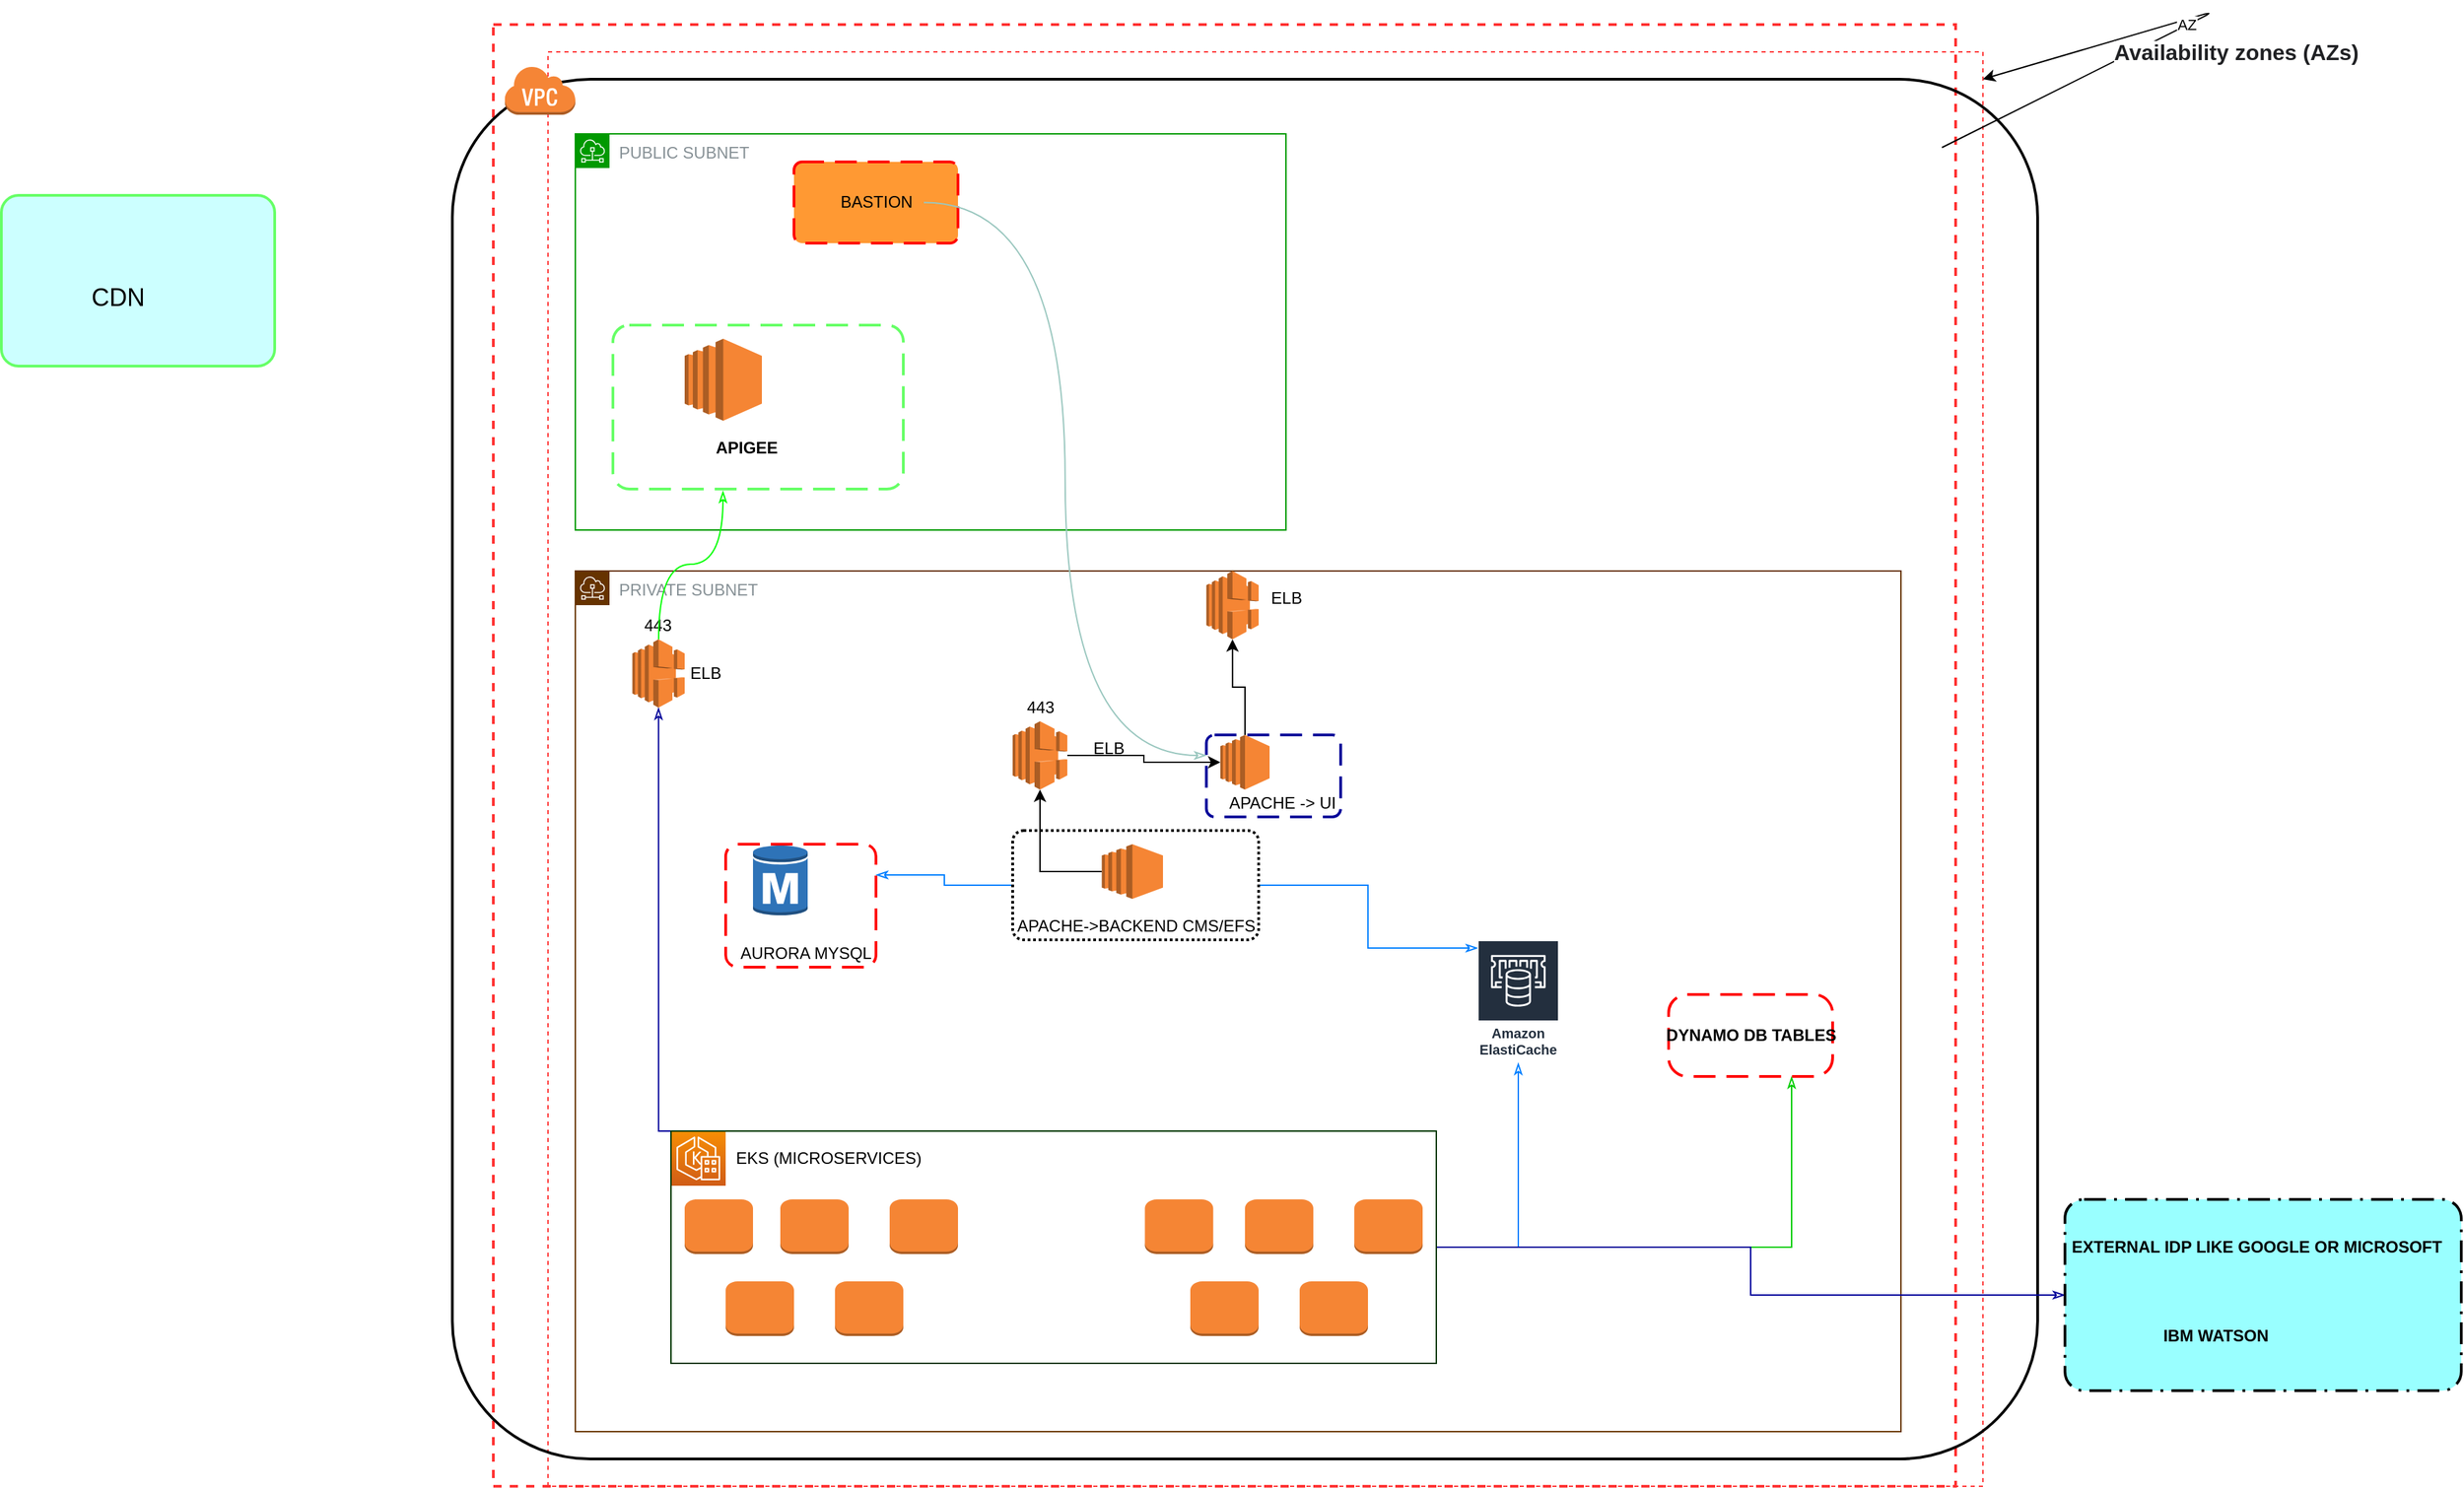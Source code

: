 <mxfile version="14.9.0" type="device"><diagram id="c1bq3-FrETQiw0V_MYTP" name="Page-1"><mxGraphModel dx="3084" dy="2183" grid="1" gridSize="10" guides="1" tooltips="1" connect="1" arrows="1" fold="1" page="1" pageScale="1" pageWidth="850" pageHeight="1100" math="0" shadow="0"><root><mxCell id="0"/><mxCell id="1" parent="0"/><mxCell id="KXNu1VZUQ8W4YWUyezhq-1" value="" style="whiteSpace=wrap;html=1;aspect=fixed;dashed=1;gradientColor=#ffffff;fillColor=none;strokeColor=#FF3333;" vertex="1" parent="1"><mxGeometry x="280" y="10" width="1050" height="1050" as="geometry"/></mxCell><mxCell id="KXNu1VZUQ8W4YWUyezhq-2" value="" style="whiteSpace=wrap;html=1;aspect=fixed;dashed=1;strokeColor=#FF3333;fillColor=none;gradientColor=#ffffff;strokeWidth=2;" vertex="1" parent="1"><mxGeometry x="240" y="-10" width="1070" height="1070" as="geometry"/></mxCell><mxCell id="KXNu1VZUQ8W4YWUyezhq-3" value="AZ" style="endArrow=classic;html=1;entryX=1;entryY=0.019;entryDx=0;entryDy=0;entryPerimeter=0;" edge="1" parent="1" target="KXNu1VZUQ8W4YWUyezhq-1"><mxGeometry width="50" height="50" relative="1" as="geometry"><mxPoint x="1300" y="80" as="sourcePoint"/><mxPoint x="1350" y="30" as="targetPoint"/><Array as="points"><mxPoint x="1500" y="-20"/></Array></mxGeometry></mxCell><mxCell id="KXNu1VZUQ8W4YWUyezhq-4" value="&lt;span style=&quot;color: rgb(32 , 33 , 36) ; font-family: &amp;#34;arial&amp;#34; , sans-serif ; font-size: 16px ; text-align: left ; background-color: rgb(255 , 255 , 255)&quot;&gt;&lt;b&gt;Availability zones (AZs)&lt;/b&gt;&lt;/span&gt;" style="text;html=1;align=center;verticalAlign=middle;resizable=0;points=[];autosize=1;strokeColor=none;" vertex="1" parent="1"><mxGeometry x="1420" width="190" height="20" as="geometry"/></mxCell><mxCell id="KXNu1VZUQ8W4YWUyezhq-5" value="" style="rounded=1;arcSize=10;dashed=0;fillColor=none;gradientColor=none;strokeWidth=2;" vertex="1" parent="1"><mxGeometry x="210" y="30" width="1160" height="1010" as="geometry"/></mxCell><mxCell id="KXNu1VZUQ8W4YWUyezhq-6" value="" style="dashed=0;html=1;shape=mxgraph.aws3.virtual_private_cloud;fillColor=#F58536;gradientColor=none;dashed=0;strokeColor=#FF3333;strokeWidth=1;" vertex="1" parent="1"><mxGeometry x="248" y="20" width="52" height="36" as="geometry"/></mxCell><mxCell id="KXNu1VZUQ8W4YWUyezhq-9" value="PUBLIC SUBNET" style="outlineConnect=0;gradientColor=none;html=1;whiteSpace=wrap;fontSize=12;fontStyle=0;shape=mxgraph.aws4.group;grIcon=mxgraph.aws4.group_subnet;fillColor=none;verticalAlign=top;align=left;spacingLeft=30;fontColor=#879196;dashed=0;strokeColor=#009900;" vertex="1" parent="1"><mxGeometry x="300" y="70" width="520" height="290" as="geometry"/></mxCell><mxCell id="KXNu1VZUQ8W4YWUyezhq-10" value="PRIVATE SUBNET" style="outlineConnect=0;gradientColor=none;html=1;whiteSpace=wrap;fontSize=12;fontStyle=0;shape=mxgraph.aws4.group;grIcon=mxgraph.aws4.group_subnet;fillColor=none;verticalAlign=top;align=left;spacingLeft=30;fontColor=#879196;dashed=0;strokeColor=#663300;" vertex="1" parent="1"><mxGeometry x="300" y="390" width="970" height="630" as="geometry"/></mxCell><mxCell id="KXNu1VZUQ8W4YWUyezhq-12" value="" style="outlineConnect=0;dashed=0;verticalLabelPosition=bottom;verticalAlign=top;align=center;html=1;shape=mxgraph.aws3.elastic_load_balancing;fillColor=#F58534;gradientColor=none;strokeColor=#663300;strokeWidth=2;" vertex="1" parent="1"><mxGeometry x="761.75" y="390" width="38.25" height="50" as="geometry"/></mxCell><mxCell id="KXNu1VZUQ8W4YWUyezhq-13" value="ELB" style="text;html=1;align=center;verticalAlign=middle;resizable=0;points=[];autosize=1;strokeColor=none;" vertex="1" parent="1"><mxGeometry x="800" y="400" width="40" height="20" as="geometry"/></mxCell><mxCell id="KXNu1VZUQ8W4YWUyezhq-24" style="edgeStyle=orthogonalEdgeStyle;rounded=0;orthogonalLoop=1;jettySize=auto;html=1;entryX=0.5;entryY=1;entryDx=0;entryDy=0;entryPerimeter=0;" edge="1" parent="1" source="KXNu1VZUQ8W4YWUyezhq-14" target="KXNu1VZUQ8W4YWUyezhq-12"><mxGeometry relative="1" as="geometry"/></mxCell><mxCell id="KXNu1VZUQ8W4YWUyezhq-14" value="" style="outlineConnect=0;dashed=0;verticalLabelPosition=bottom;verticalAlign=top;align=center;html=1;shape=mxgraph.aws3.ec2;fillColor=#F58534;gradientColor=none;strokeColor=#663300;strokeWidth=2;" vertex="1" parent="1"><mxGeometry x="772" y="510" width="36" height="40" as="geometry"/></mxCell><mxCell id="KXNu1VZUQ8W4YWUyezhq-15" value="APACHE -&amp;gt; UI" style="text;html=1;align=center;verticalAlign=middle;resizable=0;points=[];autosize=1;strokeColor=none;" vertex="1" parent="1"><mxGeometry x="772" y="550" width="90" height="20" as="geometry"/></mxCell><mxCell id="KXNu1VZUQ8W4YWUyezhq-17" value="" style="edgeStyle=orthogonalEdgeStyle;rounded=0;orthogonalLoop=1;jettySize=auto;html=1;" edge="1" parent="1" source="KXNu1VZUQ8W4YWUyezhq-16" target="KXNu1VZUQ8W4YWUyezhq-14"><mxGeometry relative="1" as="geometry"/></mxCell><mxCell id="KXNu1VZUQ8W4YWUyezhq-16" value="" style="outlineConnect=0;dashed=0;verticalLabelPosition=bottom;verticalAlign=top;align=center;html=1;shape=mxgraph.aws3.elastic_load_balancing;fillColor=#F58534;gradientColor=none;strokeColor=#663300;strokeWidth=2;" vertex="1" parent="1"><mxGeometry x="620" y="500" width="40" height="50" as="geometry"/></mxCell><mxCell id="KXNu1VZUQ8W4YWUyezhq-18" value="ELB" style="text;html=1;align=center;verticalAlign=middle;resizable=0;points=[];autosize=1;strokeColor=none;" vertex="1" parent="1"><mxGeometry x="670" y="510" width="40" height="20" as="geometry"/></mxCell><mxCell id="KXNu1VZUQ8W4YWUyezhq-23" style="edgeStyle=orthogonalEdgeStyle;rounded=0;orthogonalLoop=1;jettySize=auto;html=1;entryX=0.5;entryY=1;entryDx=0;entryDy=0;entryPerimeter=0;" edge="1" parent="1" source="KXNu1VZUQ8W4YWUyezhq-19" target="KXNu1VZUQ8W4YWUyezhq-16"><mxGeometry relative="1" as="geometry"/></mxCell><mxCell id="KXNu1VZUQ8W4YWUyezhq-19" value="" style="outlineConnect=0;dashed=0;verticalLabelPosition=bottom;verticalAlign=top;align=center;html=1;shape=mxgraph.aws3.ec2;fillColor=#F58534;gradientColor=none;strokeColor=#663300;strokeWidth=2;" vertex="1" parent="1"><mxGeometry x="685.25" y="590" width="44.75" height="40" as="geometry"/></mxCell><mxCell id="KXNu1VZUQ8W4YWUyezhq-20" value="APACHE-&amp;gt;BACKEND CMS/EFS" style="text;html=1;align=center;verticalAlign=middle;resizable=0;points=[];autosize=1;strokeColor=none;" vertex="1" parent="1"><mxGeometry x="615" y="640" width="190" height="20" as="geometry"/></mxCell><mxCell id="KXNu1VZUQ8W4YWUyezhq-21" value="443" style="text;html=1;align=center;verticalAlign=middle;resizable=0;points=[];autosize=1;strokeColor=none;" vertex="1" parent="1"><mxGeometry x="620" y="480" width="40" height="20" as="geometry"/></mxCell><mxCell id="KXNu1VZUQ8W4YWUyezhq-25" value="443" style="text;html=1;align=center;verticalAlign=middle;resizable=0;points=[];autosize=1;strokeColor=none;" vertex="1" parent="1"><mxGeometry x="340" y="420" width="40" height="20" as="geometry"/></mxCell><mxCell id="KXNu1VZUQ8W4YWUyezhq-26" value="" style="outlineConnect=0;dashed=0;verticalLabelPosition=bottom;verticalAlign=top;align=center;html=1;shape=mxgraph.aws3.rds_db_instance;fillColor=#2E73B8;gradientColor=none;strokeColor=#663300;strokeWidth=2;" vertex="1" parent="1"><mxGeometry x="430" y="590" width="40" height="53" as="geometry"/></mxCell><mxCell id="KXNu1VZUQ8W4YWUyezhq-31" style="edgeStyle=orthogonalEdgeStyle;rounded=0;orthogonalLoop=1;jettySize=auto;html=1;entryX=1;entryY=0.25;entryDx=0;entryDy=0;endArrow=classicThin;endFill=0;strokeColor=#007FFF;" edge="1" parent="1" source="KXNu1VZUQ8W4YWUyezhq-27" target="KXNu1VZUQ8W4YWUyezhq-30"><mxGeometry relative="1" as="geometry"/></mxCell><mxCell id="KXNu1VZUQ8W4YWUyezhq-33" style="edgeStyle=orthogonalEdgeStyle;rounded=0;orthogonalLoop=1;jettySize=auto;html=1;entryX=0.008;entryY=0.067;entryDx=0;entryDy=0;entryPerimeter=0;endArrow=classicThin;endFill=0;strokeColor=#007FFF;" edge="1" parent="1" source="KXNu1VZUQ8W4YWUyezhq-27" target="KXNu1VZUQ8W4YWUyezhq-32"><mxGeometry relative="1" as="geometry"/></mxCell><mxCell id="KXNu1VZUQ8W4YWUyezhq-27" value="" style="rounded=1;arcSize=10;dashed=1;fillColor=none;gradientColor=none;dashPattern=1 1;strokeWidth=2;" vertex="1" parent="1"><mxGeometry x="620" y="580" width="180" height="80" as="geometry"/></mxCell><mxCell id="KXNu1VZUQ8W4YWUyezhq-28" value="" style="rounded=1;arcSize=10;dashed=1;fillColor=none;gradientColor=none;dashPattern=8 4;strokeWidth=2;strokeColor=#000099;" vertex="1" parent="1"><mxGeometry x="761.75" y="510" width="98.25" height="60" as="geometry"/></mxCell><mxCell id="KXNu1VZUQ8W4YWUyezhq-29" value="AURORA MYSQL&amp;nbsp;" style="text;html=1;align=center;verticalAlign=middle;resizable=0;points=[];autosize=1;strokeColor=none;" vertex="1" parent="1"><mxGeometry x="415" y="660" width="110" height="20" as="geometry"/></mxCell><mxCell id="KXNu1VZUQ8W4YWUyezhq-30" value="" style="rounded=1;arcSize=10;dashed=1;strokeColor=#ff0000;fillColor=none;gradientColor=none;dashPattern=8 4;strokeWidth=2;" vertex="1" parent="1"><mxGeometry x="410" y="590" width="110" height="90" as="geometry"/></mxCell><mxCell id="KXNu1VZUQ8W4YWUyezhq-32" value="Amazon ElastiCache" style="outlineConnect=0;fontColor=#232F3E;gradientColor=none;strokeColor=#ffffff;fillColor=#232F3E;dashed=0;verticalLabelPosition=middle;verticalAlign=bottom;align=center;html=1;whiteSpace=wrap;fontSize=10;fontStyle=1;spacing=3;shape=mxgraph.aws4.productIcon;prIcon=mxgraph.aws4.elasticache;" vertex="1" parent="1"><mxGeometry x="960" y="660" width="60" height="90" as="geometry"/></mxCell><mxCell id="KXNu1VZUQ8W4YWUyezhq-34" value="" style="points=[[0,0,0],[0.25,0,0],[0.5,0,0],[0.75,0,0],[1,0,0],[0,1,0],[0.25,1,0],[0.5,1,0],[0.75,1,0],[1,1,0],[0,0.25,0],[0,0.5,0],[0,0.75,0],[1,0.25,0],[1,0.5,0],[1,0.75,0]];outlineConnect=0;fontColor=#232F3E;gradientColor=#F78E04;gradientDirection=north;fillColor=#D05C17;strokeColor=#ffffff;dashed=0;verticalLabelPosition=bottom;verticalAlign=top;align=center;html=1;fontSize=12;fontStyle=0;aspect=fixed;shape=mxgraph.aws4.resourceIcon;resIcon=mxgraph.aws4.eks_anywhere;" vertex="1" parent="1"><mxGeometry x="370" y="800" width="40" height="40" as="geometry"/></mxCell><mxCell id="KXNu1VZUQ8W4YWUyezhq-48" style="edgeStyle=orthogonalEdgeStyle;rounded=0;orthogonalLoop=1;jettySize=auto;html=1;endArrow=classicThin;endFill=0;strokeColor=#007FFF;" edge="1" parent="1" source="KXNu1VZUQ8W4YWUyezhq-36" target="KXNu1VZUQ8W4YWUyezhq-32"><mxGeometry relative="1" as="geometry"/></mxCell><mxCell id="KXNu1VZUQ8W4YWUyezhq-50" style="edgeStyle=orthogonalEdgeStyle;rounded=0;orthogonalLoop=1;jettySize=auto;html=1;entryX=0.5;entryY=1;entryDx=0;entryDy=0;entryPerimeter=0;endArrow=classicThin;endFill=0;fillColor=#60a917;strokeColor=#000099;" edge="1" parent="1" source="KXNu1VZUQ8W4YWUyezhq-36" target="KXNu1VZUQ8W4YWUyezhq-49"><mxGeometry relative="1" as="geometry"><Array as="points"><mxPoint x="361" y="800"/></Array></mxGeometry></mxCell><mxCell id="KXNu1VZUQ8W4YWUyezhq-59" style="edgeStyle=orthogonalEdgeStyle;rounded=0;orthogonalLoop=1;jettySize=auto;html=1;entryX=0.75;entryY=1;entryDx=0;entryDy=0;endArrow=classicThin;endFill=0;strokeColor=#00CC00;" edge="1" parent="1" source="KXNu1VZUQ8W4YWUyezhq-36" target="KXNu1VZUQ8W4YWUyezhq-57"><mxGeometry relative="1" as="geometry"/></mxCell><mxCell id="KXNu1VZUQ8W4YWUyezhq-63" style="edgeStyle=orthogonalEdgeStyle;rounded=0;orthogonalLoop=1;jettySize=auto;html=1;endArrow=classicThin;endFill=0;strokeColor=#000099;" edge="1" parent="1" source="KXNu1VZUQ8W4YWUyezhq-36" target="KXNu1VZUQ8W4YWUyezhq-60"><mxGeometry relative="1" as="geometry"/></mxCell><mxCell id="KXNu1VZUQ8W4YWUyezhq-36" value="" style="outlineConnect=0;gradientColor=none;html=1;whiteSpace=wrap;fontSize=12;fontStyle=0;fillColor=none;verticalAlign=top;align=center;fontColor=#858B94;spacingTop=3;strokeColor=#003300;" vertex="1" parent="1"><mxGeometry x="370" y="800" width="560" height="170" as="geometry"/></mxCell><mxCell id="KXNu1VZUQ8W4YWUyezhq-37" value="EKS (MICROSERVICES)" style="text;html=1;align=center;verticalAlign=middle;resizable=0;points=[];autosize=1;strokeColor=none;" vertex="1" parent="1"><mxGeometry x="410" y="810" width="150" height="20" as="geometry"/></mxCell><mxCell id="KXNu1VZUQ8W4YWUyezhq-38" value="" style="outlineConnect=0;dashed=0;verticalLabelPosition=bottom;verticalAlign=top;align=center;html=1;shape=mxgraph.aws3.instance;fillColor=#F58534;gradientColor=none;strokeColor=#003300;strokeWidth=2;" vertex="1" parent="1"><mxGeometry x="380" y="850" width="50" height="40" as="geometry"/></mxCell><mxCell id="KXNu1VZUQ8W4YWUyezhq-39" value="" style="outlineConnect=0;dashed=0;verticalLabelPosition=bottom;verticalAlign=top;align=center;html=1;shape=mxgraph.aws3.instance;fillColor=#F58534;gradientColor=none;strokeColor=#003300;strokeWidth=2;" vertex="1" parent="1"><mxGeometry x="450" y="850" width="50" height="40" as="geometry"/></mxCell><mxCell id="KXNu1VZUQ8W4YWUyezhq-40" value="" style="outlineConnect=0;dashed=0;verticalLabelPosition=bottom;verticalAlign=top;align=center;html=1;shape=mxgraph.aws3.instance;fillColor=#F58534;gradientColor=none;strokeColor=#003300;strokeWidth=2;" vertex="1" parent="1"><mxGeometry x="530" y="850" width="50" height="40" as="geometry"/></mxCell><mxCell id="KXNu1VZUQ8W4YWUyezhq-41" value="" style="outlineConnect=0;dashed=0;verticalLabelPosition=bottom;verticalAlign=top;align=center;html=1;shape=mxgraph.aws3.instance;fillColor=#F58534;gradientColor=none;strokeColor=#003300;strokeWidth=2;" vertex="1" parent="1"><mxGeometry x="410" y="910" width="50" height="40" as="geometry"/></mxCell><mxCell id="KXNu1VZUQ8W4YWUyezhq-42" value="" style="outlineConnect=0;dashed=0;verticalLabelPosition=bottom;verticalAlign=top;align=center;html=1;shape=mxgraph.aws3.instance;fillColor=#F58534;gradientColor=none;strokeColor=#003300;strokeWidth=2;" vertex="1" parent="1"><mxGeometry x="490" y="910" width="50" height="40" as="geometry"/></mxCell><mxCell id="KXNu1VZUQ8W4YWUyezhq-43" value="" style="outlineConnect=0;dashed=0;verticalLabelPosition=bottom;verticalAlign=top;align=center;html=1;shape=mxgraph.aws3.instance;fillColor=#F58534;gradientColor=none;strokeColor=#003300;strokeWidth=2;" vertex="1" parent="1"><mxGeometry x="716.75" y="850" width="50" height="40" as="geometry"/></mxCell><mxCell id="KXNu1VZUQ8W4YWUyezhq-44" value="" style="outlineConnect=0;dashed=0;verticalLabelPosition=bottom;verticalAlign=top;align=center;html=1;shape=mxgraph.aws3.instance;fillColor=#F58534;gradientColor=none;strokeColor=#003300;strokeWidth=2;" vertex="1" parent="1"><mxGeometry x="790" y="850" width="50" height="40" as="geometry"/></mxCell><mxCell id="KXNu1VZUQ8W4YWUyezhq-45" value="" style="outlineConnect=0;dashed=0;verticalLabelPosition=bottom;verticalAlign=top;align=center;html=1;shape=mxgraph.aws3.instance;fillColor=#F58534;gradientColor=none;strokeColor=#003300;strokeWidth=2;" vertex="1" parent="1"><mxGeometry x="870" y="850" width="50" height="40" as="geometry"/></mxCell><mxCell id="KXNu1VZUQ8W4YWUyezhq-46" value="" style="outlineConnect=0;dashed=0;verticalLabelPosition=bottom;verticalAlign=top;align=center;html=1;shape=mxgraph.aws3.instance;fillColor=#F58534;gradientColor=none;strokeColor=#003300;strokeWidth=2;" vertex="1" parent="1"><mxGeometry x="750" y="910" width="50" height="40" as="geometry"/></mxCell><mxCell id="KXNu1VZUQ8W4YWUyezhq-47" value="" style="outlineConnect=0;dashed=0;verticalLabelPosition=bottom;verticalAlign=top;align=center;html=1;shape=mxgraph.aws3.instance;fillColor=#F58534;gradientColor=none;strokeColor=#003300;strokeWidth=2;" vertex="1" parent="1"><mxGeometry x="830" y="910" width="50" height="40" as="geometry"/></mxCell><mxCell id="KXNu1VZUQ8W4YWUyezhq-70" style="edgeStyle=orthogonalEdgeStyle;curved=1;orthogonalLoop=1;jettySize=auto;html=1;entryX=0.379;entryY=1.011;entryDx=0;entryDy=0;entryPerimeter=0;endArrow=classicThin;endFill=0;strokeColor=#00FF00;" edge="1" parent="1" source="KXNu1VZUQ8W4YWUyezhq-49" target="KXNu1VZUQ8W4YWUyezhq-67"><mxGeometry relative="1" as="geometry"/></mxCell><mxCell id="KXNu1VZUQ8W4YWUyezhq-49" value="" style="outlineConnect=0;dashed=0;verticalLabelPosition=bottom;verticalAlign=top;align=center;html=1;shape=mxgraph.aws3.elastic_load_balancing;fillColor=#F58534;gradientColor=none;strokeColor=#663300;strokeWidth=2;" vertex="1" parent="1"><mxGeometry x="341.75" y="440" width="38.25" height="50" as="geometry"/></mxCell><mxCell id="KXNu1VZUQ8W4YWUyezhq-56" value="ELB" style="text;html=1;align=center;verticalAlign=middle;resizable=0;points=[];autosize=1;strokeColor=none;" vertex="1" parent="1"><mxGeometry x="375" y="455" width="40" height="20" as="geometry"/></mxCell><mxCell id="KXNu1VZUQ8W4YWUyezhq-57" value="" style="rounded=1;arcSize=23;dashed=1;strokeColor=#ff0000;fillColor=none;gradientColor=none;dashPattern=8 4;strokeWidth=2;" vertex="1" parent="1"><mxGeometry x="1100" y="700" width="120" height="60" as="geometry"/></mxCell><mxCell id="KXNu1VZUQ8W4YWUyezhq-58" value="&lt;b&gt;DYNAMO DB TABLES&lt;/b&gt;" style="text;html=1;align=center;verticalAlign=middle;resizable=0;points=[];autosize=1;strokeColor=none;" vertex="1" parent="1"><mxGeometry x="1090" y="720" width="140" height="20" as="geometry"/></mxCell><mxCell id="KXNu1VZUQ8W4YWUyezhq-60" value="" style="rounded=1;arcSize=10;dashed=1;gradientColor=none;dashPattern=8 3 1 3;strokeWidth=2;fillColor=#99FFFF;" vertex="1" parent="1"><mxGeometry x="1390" y="850" width="290" height="140" as="geometry"/></mxCell><mxCell id="KXNu1VZUQ8W4YWUyezhq-61" value="&lt;b&gt;EXTERNAL IDP LIKE GOOGLE OR MICROSOFT&lt;/b&gt;" style="text;html=1;align=center;verticalAlign=middle;resizable=0;points=[];autosize=1;strokeColor=none;" vertex="1" parent="1"><mxGeometry x="1385" y="875" width="290" height="20" as="geometry"/></mxCell><mxCell id="KXNu1VZUQ8W4YWUyezhq-62" value="&lt;b&gt;IBM WATSON&lt;/b&gt;" style="text;html=1;align=center;verticalAlign=middle;resizable=0;points=[];autosize=1;strokeColor=none;" vertex="1" parent="1"><mxGeometry x="1455" y="940" width="90" height="20" as="geometry"/></mxCell><mxCell id="KXNu1VZUQ8W4YWUyezhq-64" value="" style="rounded=1;arcSize=10;dashed=1;strokeColor=#ff0000;gradientColor=none;dashPattern=8 4;strokeWidth=2;fillColor=#FF9933;" vertex="1" parent="1"><mxGeometry x="460" y="90.5" width="120" height="59.5" as="geometry"/></mxCell><mxCell id="KXNu1VZUQ8W4YWUyezhq-66" style="edgeStyle=orthogonalEdgeStyle;orthogonalLoop=1;jettySize=auto;html=1;entryX=0;entryY=0.25;entryDx=0;entryDy=0;endArrow=classicThin;endFill=0;curved=1;strokeColor=#9AC7BF;" edge="1" parent="1" source="KXNu1VZUQ8W4YWUyezhq-65" target="KXNu1VZUQ8W4YWUyezhq-28"><mxGeometry relative="1" as="geometry"/></mxCell><mxCell id="KXNu1VZUQ8W4YWUyezhq-65" value="BASTION" style="text;html=1;align=center;verticalAlign=middle;resizable=0;points=[];autosize=1;strokeColor=none;" vertex="1" parent="1"><mxGeometry x="485" y="110.25" width="70" height="20" as="geometry"/></mxCell><mxCell id="KXNu1VZUQ8W4YWUyezhq-67" value="" style="rounded=1;arcSize=10;dashed=1;fillColor=none;gradientColor=none;dashPattern=8 4;strokeWidth=2;strokeColor=#66FF66;" vertex="1" parent="1"><mxGeometry x="327.5" y="210" width="212.5" height="120" as="geometry"/></mxCell><mxCell id="KXNu1VZUQ8W4YWUyezhq-68" value="" style="outlineConnect=0;dashed=0;verticalLabelPosition=bottom;verticalAlign=top;align=center;html=1;shape=mxgraph.aws3.ec2;fillColor=#F58534;gradientColor=none;strokeColor=#003300;strokeWidth=2;" vertex="1" parent="1"><mxGeometry x="380" y="220" width="56.5" height="60" as="geometry"/></mxCell><mxCell id="KXNu1VZUQ8W4YWUyezhq-69" value="&lt;b&gt;APIGEE&lt;/b&gt;" style="text;html=1;align=center;verticalAlign=middle;resizable=0;points=[];autosize=1;strokeColor=none;" vertex="1" parent="1"><mxGeometry x="395" y="290" width="60" height="20" as="geometry"/></mxCell><mxCell id="KXNu1VZUQ8W4YWUyezhq-71" value="" style="rounded=1;gradientColor=none;arcSize=10;strokeColor=#66FF66;strokeWidth=2;fillColor=#CCFFFF;" vertex="1" parent="1"><mxGeometry x="-120" y="115" width="200" height="125" as="geometry"/></mxCell><mxCell id="KXNu1VZUQ8W4YWUyezhq-73" value="&lt;font style=&quot;font-size: 18px&quot;&gt;CDN&lt;/font&gt;" style="text;html=1;align=center;verticalAlign=middle;resizable=0;points=[];autosize=1;strokeColor=none;" vertex="1" parent="1"><mxGeometry x="-60" y="180" width="50" height="20" as="geometry"/></mxCell></root></mxGraphModel></diagram></mxfile>
